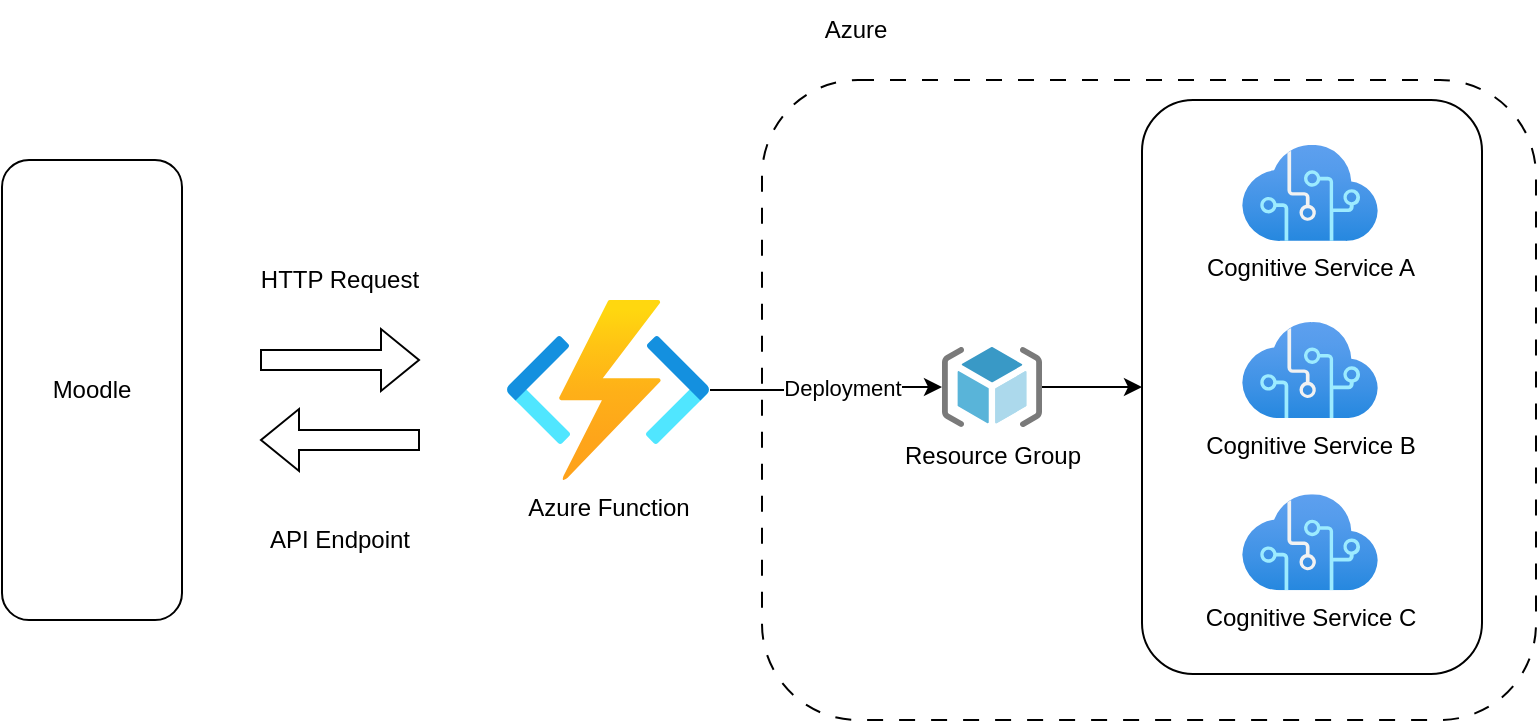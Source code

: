 <mxfile version="24.6.5" type="github">
  <diagram name="Seite-1" id="B4aqrbCCtMcahn1N4isW">
    <mxGraphModel dx="2074" dy="1121" grid="1" gridSize="10" guides="1" tooltips="1" connect="1" arrows="1" fold="1" page="1" pageScale="1" pageWidth="827" pageHeight="1169" math="0" shadow="0">
      <root>
        <mxCell id="0" />
        <mxCell id="1" parent="0" />
        <mxCell id="Re7rBB9W7esVl856Wmti-33" value="" style="rounded=1;whiteSpace=wrap;html=1;fillColor=none;dashed=1;dashPattern=8 8;" vertex="1" parent="1">
          <mxGeometry x="440" y="220" width="387" height="320" as="geometry" />
        </mxCell>
        <mxCell id="Re7rBB9W7esVl856Wmti-1" value="Moodle" style="rounded=1;whiteSpace=wrap;html=1;" vertex="1" parent="1">
          <mxGeometry x="60" y="260" width="90" height="230" as="geometry" />
        </mxCell>
        <mxCell id="Re7rBB9W7esVl856Wmti-2" value="Azure Function" style="image;aspect=fixed;html=1;points=[];align=center;fontSize=12;image=img/lib/azure2/compute/Function_Apps.svg;" vertex="1" parent="1">
          <mxGeometry x="312" y="330" width="102" height="90" as="geometry" />
        </mxCell>
        <mxCell id="Re7rBB9W7esVl856Wmti-18" value="" style="shape=flexArrow;endArrow=classic;html=1;rounded=0;" edge="1" parent="1">
          <mxGeometry width="50" height="50" relative="1" as="geometry">
            <mxPoint x="189" y="360" as="sourcePoint" />
            <mxPoint x="269" y="360" as="targetPoint" />
          </mxGeometry>
        </mxCell>
        <mxCell id="Re7rBB9W7esVl856Wmti-19" value="" style="shape=flexArrow;endArrow=classic;html=1;rounded=0;" edge="1" parent="1">
          <mxGeometry width="50" height="50" relative="1" as="geometry">
            <mxPoint x="269" y="400" as="sourcePoint" />
            <mxPoint x="189" y="400" as="targetPoint" />
          </mxGeometry>
        </mxCell>
        <mxCell id="Re7rBB9W7esVl856Wmti-21" value="HTTP Request" style="text;html=1;align=center;verticalAlign=middle;whiteSpace=wrap;rounded=0;" vertex="1" parent="1">
          <mxGeometry x="179" y="300" width="100" height="40" as="geometry" />
        </mxCell>
        <mxCell id="Re7rBB9W7esVl856Wmti-22" value="API Endpoint" style="text;html=1;align=center;verticalAlign=middle;whiteSpace=wrap;rounded=0;" vertex="1" parent="1">
          <mxGeometry x="179" y="430" width="100" height="40" as="geometry" />
        </mxCell>
        <mxCell id="Re7rBB9W7esVl856Wmti-44" style="edgeStyle=orthogonalEdgeStyle;rounded=0;orthogonalLoop=1;jettySize=auto;html=1;entryX=0;entryY=0.5;entryDx=0;entryDy=0;" edge="1" parent="1" source="Re7rBB9W7esVl856Wmti-26" target="Re7rBB9W7esVl856Wmti-28">
          <mxGeometry relative="1" as="geometry" />
        </mxCell>
        <mxCell id="Re7rBB9W7esVl856Wmti-26" value="Resource Group" style="image;sketch=0;aspect=fixed;html=1;points=[];align=center;fontSize=12;image=img/lib/mscae/ResourceGroup.svg;" vertex="1" parent="1">
          <mxGeometry x="530" y="353.5" width="50" height="40" as="geometry" />
        </mxCell>
        <mxCell id="Re7rBB9W7esVl856Wmti-27" value="Azure" style="text;html=1;align=center;verticalAlign=middle;whiteSpace=wrap;rounded=0;" vertex="1" parent="1">
          <mxGeometry x="457" y="180" width="60" height="30" as="geometry" />
        </mxCell>
        <mxCell id="Re7rBB9W7esVl856Wmti-32" value="" style="group" vertex="1" connectable="0" parent="1">
          <mxGeometry x="630" y="230" width="170" height="287" as="geometry" />
        </mxCell>
        <mxCell id="Re7rBB9W7esVl856Wmti-28" value="" style="rounded=1;whiteSpace=wrap;html=1;" vertex="1" parent="Re7rBB9W7esVl856Wmti-32">
          <mxGeometry width="170" height="287" as="geometry" />
        </mxCell>
        <mxCell id="Re7rBB9W7esVl856Wmti-29" value="Cognitive Service B" style="image;aspect=fixed;html=1;points=[];align=center;fontSize=12;image=img/lib/azure2/ai_machine_learning/Cognitive_Services.svg;" vertex="1" parent="Re7rBB9W7esVl856Wmti-32">
          <mxGeometry x="50" y="111.057" width="68" height="48" as="geometry" />
        </mxCell>
        <mxCell id="Re7rBB9W7esVl856Wmti-30" value="Cognitive Service A" style="image;aspect=fixed;html=1;points=[];align=center;fontSize=12;image=img/lib/azure2/ai_machine_learning/Cognitive_Services.svg;" vertex="1" parent="Re7rBB9W7esVl856Wmti-32">
          <mxGeometry x="50" y="22.461" width="68" height="48" as="geometry" />
        </mxCell>
        <mxCell id="Re7rBB9W7esVl856Wmti-31" value="Cognitive Service C" style="image;aspect=fixed;html=1;points=[];align=center;fontSize=12;image=img/lib/azure2/ai_machine_learning/Cognitive_Services.svg;" vertex="1" parent="Re7rBB9W7esVl856Wmti-32">
          <mxGeometry x="50" y="197.157" width="68" height="48" as="geometry" />
        </mxCell>
        <mxCell id="Re7rBB9W7esVl856Wmti-36" style="edgeStyle=orthogonalEdgeStyle;rounded=0;orthogonalLoop=1;jettySize=auto;html=1;entryX=0;entryY=0.5;entryDx=0;entryDy=0;entryPerimeter=0;" edge="1" parent="1" source="Re7rBB9W7esVl856Wmti-2" target="Re7rBB9W7esVl856Wmti-26">
          <mxGeometry relative="1" as="geometry" />
        </mxCell>
        <mxCell id="Re7rBB9W7esVl856Wmti-37" value="Deployment" style="edgeLabel;html=1;align=center;verticalAlign=middle;resizable=0;points=[];" vertex="1" connectable="0" parent="Re7rBB9W7esVl856Wmti-36">
          <mxGeometry x="0.138" relative="1" as="geometry">
            <mxPoint as="offset" />
          </mxGeometry>
        </mxCell>
      </root>
    </mxGraphModel>
  </diagram>
</mxfile>
